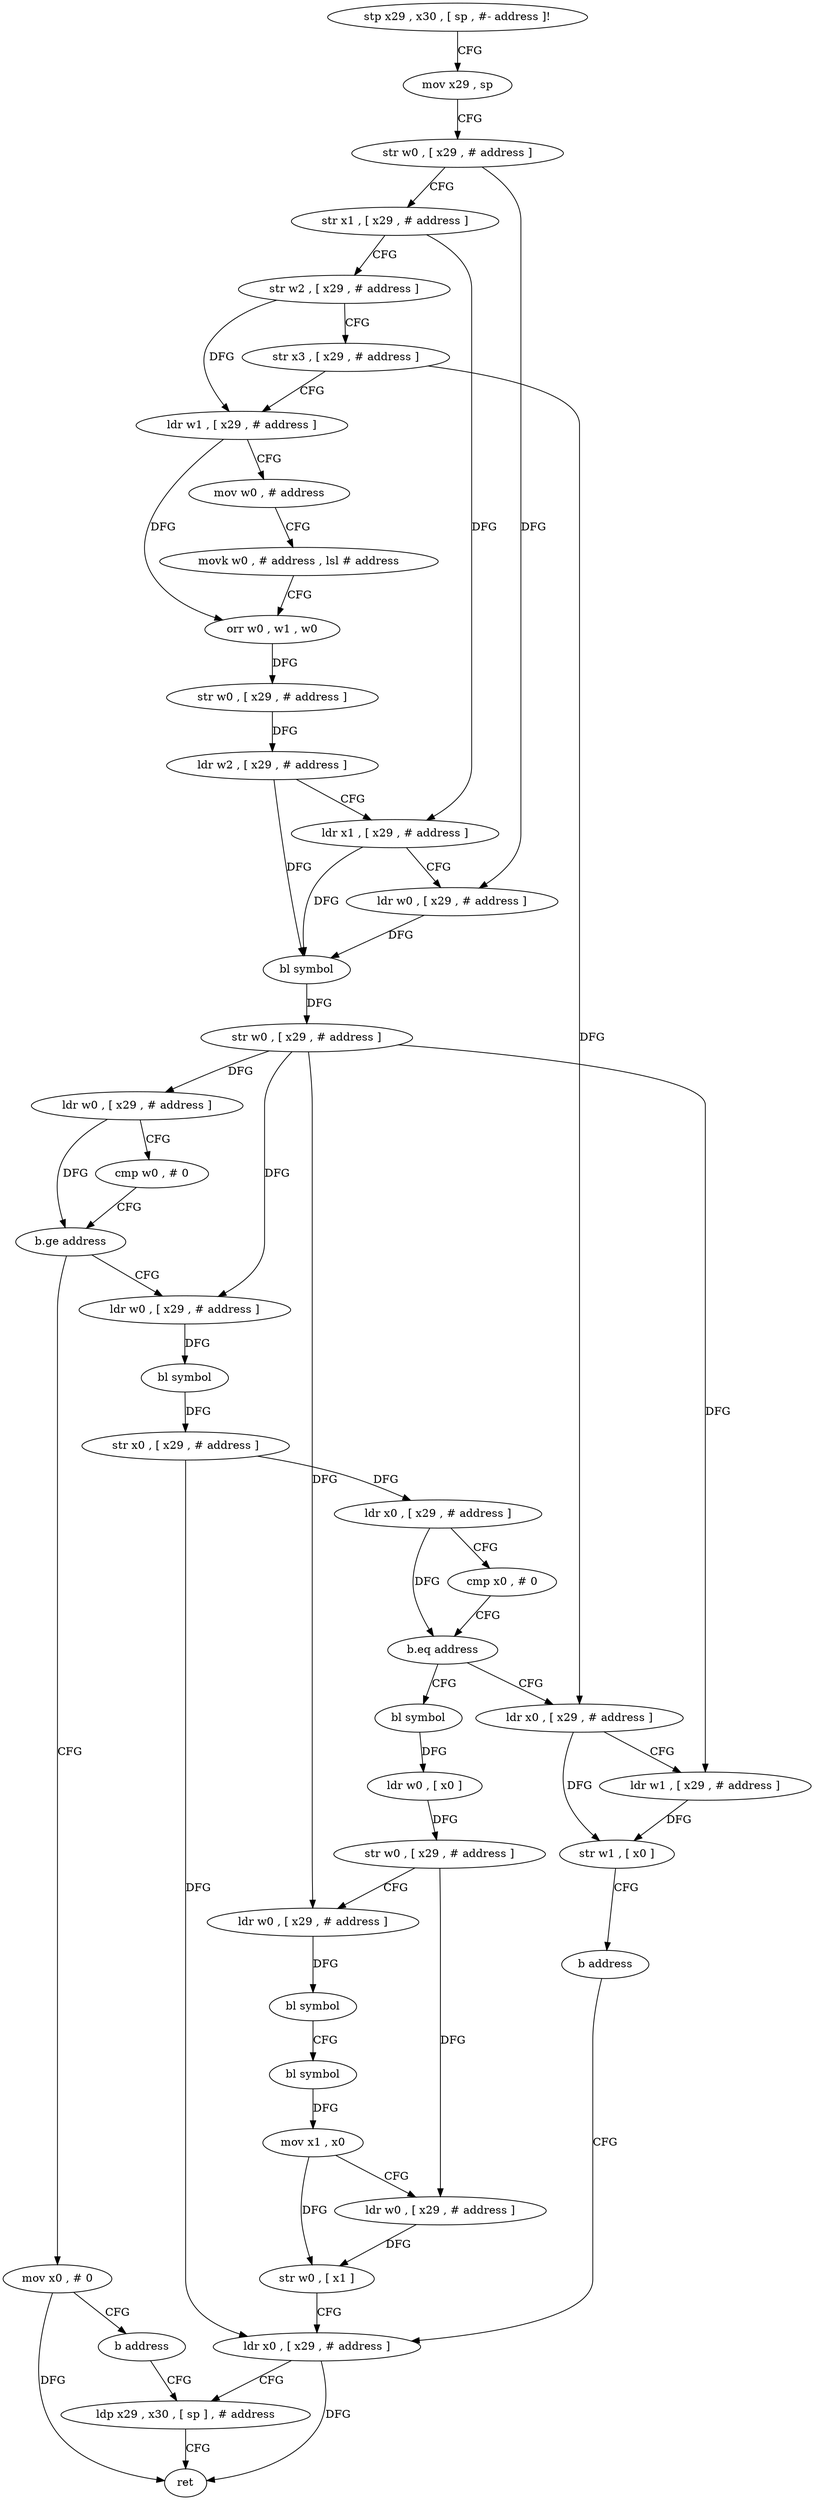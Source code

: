 digraph "func" {
"4340368" [label = "stp x29 , x30 , [ sp , #- address ]!" ]
"4340372" [label = "mov x29 , sp" ]
"4340376" [label = "str w0 , [ x29 , # address ]" ]
"4340380" [label = "str x1 , [ x29 , # address ]" ]
"4340384" [label = "str w2 , [ x29 , # address ]" ]
"4340388" [label = "str x3 , [ x29 , # address ]" ]
"4340392" [label = "ldr w1 , [ x29 , # address ]" ]
"4340396" [label = "mov w0 , # address" ]
"4340400" [label = "movk w0 , # address , lsl # address" ]
"4340404" [label = "orr w0 , w1 , w0" ]
"4340408" [label = "str w0 , [ x29 , # address ]" ]
"4340412" [label = "ldr w2 , [ x29 , # address ]" ]
"4340416" [label = "ldr x1 , [ x29 , # address ]" ]
"4340420" [label = "ldr w0 , [ x29 , # address ]" ]
"4340424" [label = "bl symbol" ]
"4340428" [label = "str w0 , [ x29 , # address ]" ]
"4340432" [label = "ldr w0 , [ x29 , # address ]" ]
"4340436" [label = "cmp w0 , # 0" ]
"4340440" [label = "b.ge address" ]
"4340452" [label = "ldr w0 , [ x29 , # address ]" ]
"4340444" [label = "mov x0 , # 0" ]
"4340456" [label = "bl symbol" ]
"4340460" [label = "str x0 , [ x29 , # address ]" ]
"4340464" [label = "ldr x0 , [ x29 , # address ]" ]
"4340468" [label = "cmp x0 , # 0" ]
"4340472" [label = "b.eq address" ]
"4340492" [label = "bl symbol" ]
"4340476" [label = "ldr x0 , [ x29 , # address ]" ]
"4340448" [label = "b address" ]
"4340532" [label = "ldp x29 , x30 , [ sp ] , # address" ]
"4340496" [label = "ldr w0 , [ x0 ]" ]
"4340500" [label = "str w0 , [ x29 , # address ]" ]
"4340504" [label = "ldr w0 , [ x29 , # address ]" ]
"4340508" [label = "bl symbol" ]
"4340512" [label = "bl symbol" ]
"4340516" [label = "mov x1 , x0" ]
"4340520" [label = "ldr w0 , [ x29 , # address ]" ]
"4340524" [label = "str w0 , [ x1 ]" ]
"4340528" [label = "ldr x0 , [ x29 , # address ]" ]
"4340480" [label = "ldr w1 , [ x29 , # address ]" ]
"4340484" [label = "str w1 , [ x0 ]" ]
"4340488" [label = "b address" ]
"4340536" [label = "ret" ]
"4340368" -> "4340372" [ label = "CFG" ]
"4340372" -> "4340376" [ label = "CFG" ]
"4340376" -> "4340380" [ label = "CFG" ]
"4340376" -> "4340420" [ label = "DFG" ]
"4340380" -> "4340384" [ label = "CFG" ]
"4340380" -> "4340416" [ label = "DFG" ]
"4340384" -> "4340388" [ label = "CFG" ]
"4340384" -> "4340392" [ label = "DFG" ]
"4340388" -> "4340392" [ label = "CFG" ]
"4340388" -> "4340476" [ label = "DFG" ]
"4340392" -> "4340396" [ label = "CFG" ]
"4340392" -> "4340404" [ label = "DFG" ]
"4340396" -> "4340400" [ label = "CFG" ]
"4340400" -> "4340404" [ label = "CFG" ]
"4340404" -> "4340408" [ label = "DFG" ]
"4340408" -> "4340412" [ label = "DFG" ]
"4340412" -> "4340416" [ label = "CFG" ]
"4340412" -> "4340424" [ label = "DFG" ]
"4340416" -> "4340420" [ label = "CFG" ]
"4340416" -> "4340424" [ label = "DFG" ]
"4340420" -> "4340424" [ label = "DFG" ]
"4340424" -> "4340428" [ label = "DFG" ]
"4340428" -> "4340432" [ label = "DFG" ]
"4340428" -> "4340452" [ label = "DFG" ]
"4340428" -> "4340504" [ label = "DFG" ]
"4340428" -> "4340480" [ label = "DFG" ]
"4340432" -> "4340436" [ label = "CFG" ]
"4340432" -> "4340440" [ label = "DFG" ]
"4340436" -> "4340440" [ label = "CFG" ]
"4340440" -> "4340452" [ label = "CFG" ]
"4340440" -> "4340444" [ label = "CFG" ]
"4340452" -> "4340456" [ label = "DFG" ]
"4340444" -> "4340448" [ label = "CFG" ]
"4340444" -> "4340536" [ label = "DFG" ]
"4340456" -> "4340460" [ label = "DFG" ]
"4340460" -> "4340464" [ label = "DFG" ]
"4340460" -> "4340528" [ label = "DFG" ]
"4340464" -> "4340468" [ label = "CFG" ]
"4340464" -> "4340472" [ label = "DFG" ]
"4340468" -> "4340472" [ label = "CFG" ]
"4340472" -> "4340492" [ label = "CFG" ]
"4340472" -> "4340476" [ label = "CFG" ]
"4340492" -> "4340496" [ label = "DFG" ]
"4340476" -> "4340480" [ label = "CFG" ]
"4340476" -> "4340484" [ label = "DFG" ]
"4340448" -> "4340532" [ label = "CFG" ]
"4340532" -> "4340536" [ label = "CFG" ]
"4340496" -> "4340500" [ label = "DFG" ]
"4340500" -> "4340504" [ label = "CFG" ]
"4340500" -> "4340520" [ label = "DFG" ]
"4340504" -> "4340508" [ label = "DFG" ]
"4340508" -> "4340512" [ label = "CFG" ]
"4340512" -> "4340516" [ label = "DFG" ]
"4340516" -> "4340520" [ label = "CFG" ]
"4340516" -> "4340524" [ label = "DFG" ]
"4340520" -> "4340524" [ label = "DFG" ]
"4340524" -> "4340528" [ label = "CFG" ]
"4340528" -> "4340532" [ label = "CFG" ]
"4340528" -> "4340536" [ label = "DFG" ]
"4340480" -> "4340484" [ label = "DFG" ]
"4340484" -> "4340488" [ label = "CFG" ]
"4340488" -> "4340528" [ label = "CFG" ]
}

